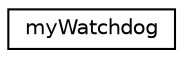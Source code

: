digraph "Graphical Class Hierarchy"
{
  edge [fontname="Helvetica",fontsize="10",labelfontname="Helvetica",labelfontsize="10"];
  node [fontname="Helvetica",fontsize="10",shape=record];
  rankdir="LR";
  Node0 [label="myWatchdog",height=0.2,width=0.4,color="black", fillcolor="white", style="filled",URL="$classmy_watchdog.html"];
}
